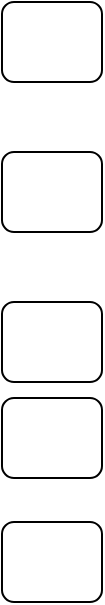<mxfile version="24.7.17">
  <diagram name="第 1 页" id="_pvCDaWZoxReVYvZeunP">
    <mxGraphModel dx="1042" dy="573" grid="1" gridSize="10" guides="1" tooltips="1" connect="1" arrows="1" fold="1" page="1" pageScale="1" pageWidth="827" pageHeight="1169" math="0" shadow="0">
      <root>
        <mxCell id="0" />
        <mxCell id="1" parent="0" />
        <mxCell id="-6CV_cl3STBcPkpSoOHj-6" value="" style="rounded=1;whiteSpace=wrap;html=1;imageWidth=25;imageHeight=20;" vertex="1" parent="1">
          <mxGeometry x="105" y="40" width="50" height="40" as="geometry" />
        </mxCell>
        <mxCell id="-6CV_cl3STBcPkpSoOHj-7" value="" style="rounded=1;whiteSpace=wrap;html=1;imageWidth=25;imageHeight=20;" vertex="1" parent="1">
          <mxGeometry x="105" y="115" width="50" height="40" as="geometry" />
        </mxCell>
        <mxCell id="-6CV_cl3STBcPkpSoOHj-8" value="" style="rounded=1;whiteSpace=wrap;html=1;imageWidth=25;imageHeight=20;" vertex="1" parent="1">
          <mxGeometry x="105" y="190" width="50" height="40" as="geometry" />
        </mxCell>
        <mxCell id="-6CV_cl3STBcPkpSoOHj-9" value="" style="rounded=1;whiteSpace=wrap;html=1;imageWidth=25;imageHeight=20;" vertex="1" parent="1">
          <mxGeometry x="105" y="238" width="50" height="40" as="geometry" />
        </mxCell>
        <mxCell id="-6CV_cl3STBcPkpSoOHj-10" value="" style="rounded=1;whiteSpace=wrap;html=1;imageWidth=25;imageHeight=20;" vertex="1" parent="1">
          <mxGeometry x="105" y="300" width="50" height="40" as="geometry" />
        </mxCell>
      </root>
    </mxGraphModel>
  </diagram>
</mxfile>
